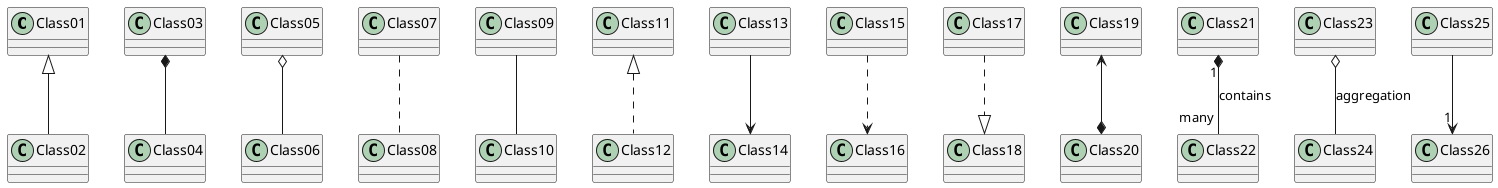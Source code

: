 @startuml
'tipologie frecce
Class01 <|-- Class02
Class03 *-- Class04
Class05 o-- Class06
Class07 .. Class08
Class09 -- Class10
Class11 <|.. Class12
Class13 --> Class14
Class15 ..> Class16
Class17 ..|> Class18
Class19 <--* Class20
Class21 "1" *-- "many" Class22 : contains
Class23 o-- Class24 : aggregation
Class25 --> "1" Class26
@enduml
